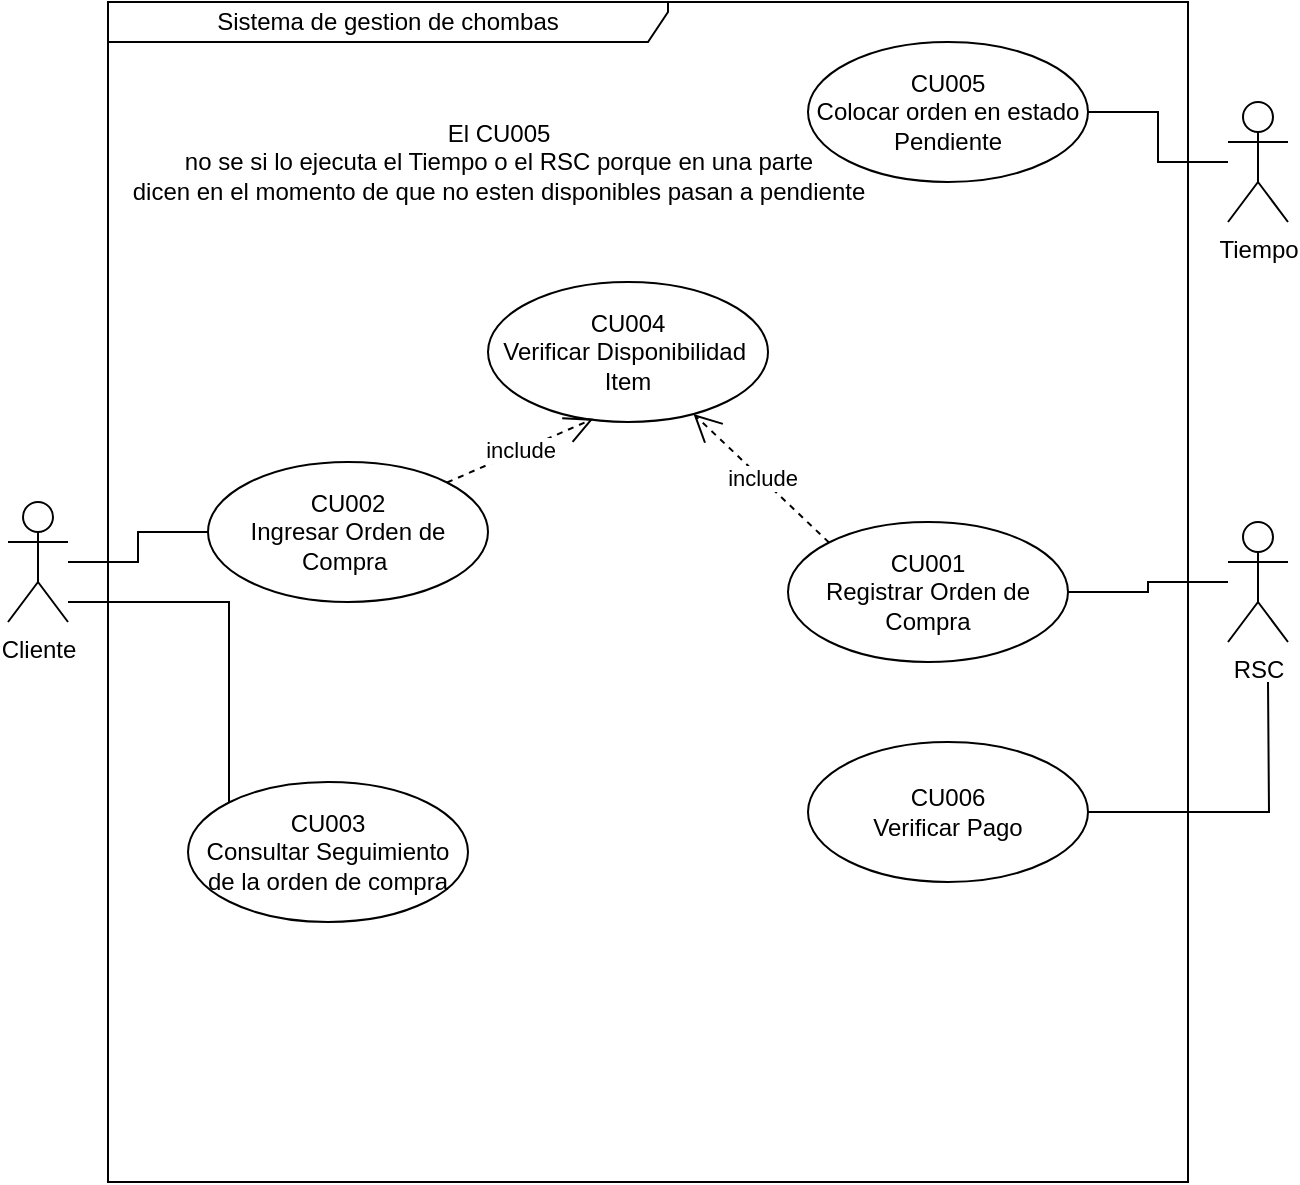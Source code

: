 <mxfile version="22.0.2" type="device">
  <diagram name="Página-1" id="ENYB_qAtND540aLnrJgR">
    <mxGraphModel dx="624" dy="621" grid="1" gridSize="10" guides="1" tooltips="1" connect="1" arrows="1" fold="1" page="1" pageScale="1" pageWidth="827" pageHeight="1169" math="0" shadow="0">
      <root>
        <mxCell id="0" />
        <mxCell id="1" parent="0" />
        <mxCell id="nfEQDdxAf3c0oiqDqHXu-1" value="Sistema de gestion de chombas" style="shape=umlFrame;whiteSpace=wrap;html=1;pointerEvents=0;width=280;height=20;" vertex="1" parent="1">
          <mxGeometry x="80" y="20" width="540" height="590" as="geometry" />
        </mxCell>
        <mxCell id="nfEQDdxAf3c0oiqDqHXu-2" value="RSC" style="shape=umlActor;verticalLabelPosition=bottom;verticalAlign=top;html=1;" vertex="1" parent="1">
          <mxGeometry x="640" y="280" width="30" height="60" as="geometry" />
        </mxCell>
        <mxCell id="nfEQDdxAf3c0oiqDqHXu-4" style="edgeStyle=orthogonalEdgeStyle;rounded=0;orthogonalLoop=1;jettySize=auto;html=1;endArrow=none;endFill=0;" edge="1" parent="1" source="nfEQDdxAf3c0oiqDqHXu-3" target="nfEQDdxAf3c0oiqDqHXu-2">
          <mxGeometry relative="1" as="geometry" />
        </mxCell>
        <mxCell id="nfEQDdxAf3c0oiqDqHXu-3" value="CU001&lt;br&gt;Registrar Orden de Compra" style="ellipse;whiteSpace=wrap;html=1;" vertex="1" parent="1">
          <mxGeometry x="420" y="280" width="140" height="70" as="geometry" />
        </mxCell>
        <mxCell id="nfEQDdxAf3c0oiqDqHXu-5" value="CU004&lt;br&gt;Verificar Disponibilidad&amp;nbsp;&lt;br&gt;Item" style="ellipse;whiteSpace=wrap;html=1;" vertex="1" parent="1">
          <mxGeometry x="270" y="160" width="140" height="70" as="geometry" />
        </mxCell>
        <mxCell id="nfEQDdxAf3c0oiqDqHXu-6" value="include" style="endArrow=open;endSize=12;dashed=1;html=1;rounded=0;exitX=0;exitY=0;exitDx=0;exitDy=0;" edge="1" parent="1" source="nfEQDdxAf3c0oiqDqHXu-3" target="nfEQDdxAf3c0oiqDqHXu-5">
          <mxGeometry width="160" relative="1" as="geometry">
            <mxPoint x="280" y="310" as="sourcePoint" />
            <mxPoint x="440" y="310" as="targetPoint" />
          </mxGeometry>
        </mxCell>
        <mxCell id="nfEQDdxAf3c0oiqDqHXu-10" style="edgeStyle=orthogonalEdgeStyle;rounded=0;orthogonalLoop=1;jettySize=auto;html=1;entryX=0;entryY=0.5;entryDx=0;entryDy=0;endArrow=none;endFill=0;" edge="1" parent="1" source="nfEQDdxAf3c0oiqDqHXu-7" target="nfEQDdxAf3c0oiqDqHXu-8">
          <mxGeometry relative="1" as="geometry" />
        </mxCell>
        <mxCell id="nfEQDdxAf3c0oiqDqHXu-7" value="Cliente" style="shape=umlActor;verticalLabelPosition=bottom;verticalAlign=top;html=1;" vertex="1" parent="1">
          <mxGeometry x="30" y="270" width="30" height="60" as="geometry" />
        </mxCell>
        <mxCell id="nfEQDdxAf3c0oiqDqHXu-8" value="CU002&lt;br&gt;Ingresar Orden de Compra&amp;nbsp;" style="ellipse;whiteSpace=wrap;html=1;" vertex="1" parent="1">
          <mxGeometry x="130" y="250" width="140" height="70" as="geometry" />
        </mxCell>
        <mxCell id="nfEQDdxAf3c0oiqDqHXu-9" value="include" style="endArrow=open;endSize=12;dashed=1;html=1;rounded=0;exitX=1;exitY=0;exitDx=0;exitDy=0;entryX=0.376;entryY=0.977;entryDx=0;entryDy=0;entryPerimeter=0;" edge="1" parent="1" source="nfEQDdxAf3c0oiqDqHXu-8" target="nfEQDdxAf3c0oiqDqHXu-5">
          <mxGeometry width="160" relative="1" as="geometry">
            <mxPoint x="461" y="200" as="sourcePoint" />
            <mxPoint x="395" y="188" as="targetPoint" />
          </mxGeometry>
        </mxCell>
        <mxCell id="nfEQDdxAf3c0oiqDqHXu-11" value="CU003&lt;br&gt;Consultar Seguimiento de la orden de compra" style="ellipse;whiteSpace=wrap;html=1;" vertex="1" parent="1">
          <mxGeometry x="120" y="410" width="140" height="70" as="geometry" />
        </mxCell>
        <mxCell id="nfEQDdxAf3c0oiqDqHXu-12" style="edgeStyle=orthogonalEdgeStyle;rounded=0;orthogonalLoop=1;jettySize=auto;html=1;entryX=0;entryY=0;entryDx=0;entryDy=0;endArrow=none;endFill=0;" edge="1" parent="1" source="nfEQDdxAf3c0oiqDqHXu-7" target="nfEQDdxAf3c0oiqDqHXu-11">
          <mxGeometry relative="1" as="geometry">
            <Array as="points">
              <mxPoint x="140" y="320" />
            </Array>
          </mxGeometry>
        </mxCell>
        <mxCell id="nfEQDdxAf3c0oiqDqHXu-13" value="Tiempo" style="shape=umlActor;verticalLabelPosition=bottom;verticalAlign=top;html=1;" vertex="1" parent="1">
          <mxGeometry x="640" y="70" width="30" height="60" as="geometry" />
        </mxCell>
        <mxCell id="nfEQDdxAf3c0oiqDqHXu-15" style="edgeStyle=orthogonalEdgeStyle;rounded=0;orthogonalLoop=1;jettySize=auto;html=1;endArrow=none;endFill=0;" edge="1" parent="1" source="nfEQDdxAf3c0oiqDqHXu-14" target="nfEQDdxAf3c0oiqDqHXu-13">
          <mxGeometry relative="1" as="geometry" />
        </mxCell>
        <mxCell id="nfEQDdxAf3c0oiqDqHXu-14" value="CU005&lt;br&gt;Colocar orden en estado Pendiente" style="ellipse;whiteSpace=wrap;html=1;" vertex="1" parent="1">
          <mxGeometry x="430" y="40" width="140" height="70" as="geometry" />
        </mxCell>
        <mxCell id="nfEQDdxAf3c0oiqDqHXu-17" style="edgeStyle=orthogonalEdgeStyle;rounded=0;orthogonalLoop=1;jettySize=auto;html=1;endArrow=none;endFill=0;" edge="1" parent="1" source="nfEQDdxAf3c0oiqDqHXu-16">
          <mxGeometry relative="1" as="geometry">
            <mxPoint x="660" y="360" as="targetPoint" />
          </mxGeometry>
        </mxCell>
        <mxCell id="nfEQDdxAf3c0oiqDqHXu-16" value="CU006&lt;br&gt;Verificar Pago" style="ellipse;whiteSpace=wrap;html=1;" vertex="1" parent="1">
          <mxGeometry x="430" y="390" width="140" height="70" as="geometry" />
        </mxCell>
        <mxCell id="nfEQDdxAf3c0oiqDqHXu-18" value="El CU005&lt;br&gt;no se si lo ejecuta el Tiempo o el RSC porque en una parte&lt;br&gt;dicen en el momento de que no esten disponibles pasan a pendiente" style="text;html=1;align=center;verticalAlign=middle;resizable=0;points=[];autosize=1;strokeColor=none;fillColor=none;" vertex="1" parent="1">
          <mxGeometry x="80" y="70" width="390" height="60" as="geometry" />
        </mxCell>
      </root>
    </mxGraphModel>
  </diagram>
</mxfile>
